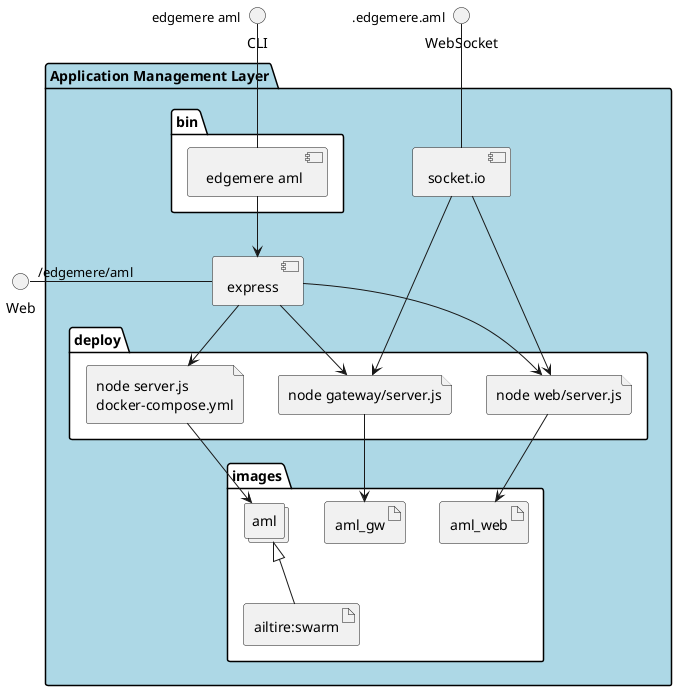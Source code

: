 @startuml
  interface CLI
  interface Web
  interface WebSocket
package "Application Management Layer" #lightblue {
  component express as REST
  component socket.io as socket
  folder bin #ffffff {
    component " edgemere aml" as binName
  }
  binName --> REST

  folder deploy #ffffff {
      file "node server.js\ndocker-compose.yml" as aml_container
      REST --> aml_container

  
    file "node web/server.js" as web_container
    REST --> web_container
    socket ---> web_container
  
    file "node gateway/server.js" as gateway_container
    REST --> gateway_container
    socket ---> gateway_container
  
  }
  folder images #ffffff {
    collections "aml" as amlimage
    artifact "ailtire:swarm" as ailtireswarm
    amlimage <|-- ailtireswarm
    aml_container --> amlimage

  
      artifact aml_web
      web_container --> aml_web
    
      artifact aml_gw
      gateway_container --> aml_gw
    
  }
}
CLI " edgemere aml" -- binName
Web "/edgemere/aml" - REST
WebSocket ".edgemere.aml" -- socket

@enduml
